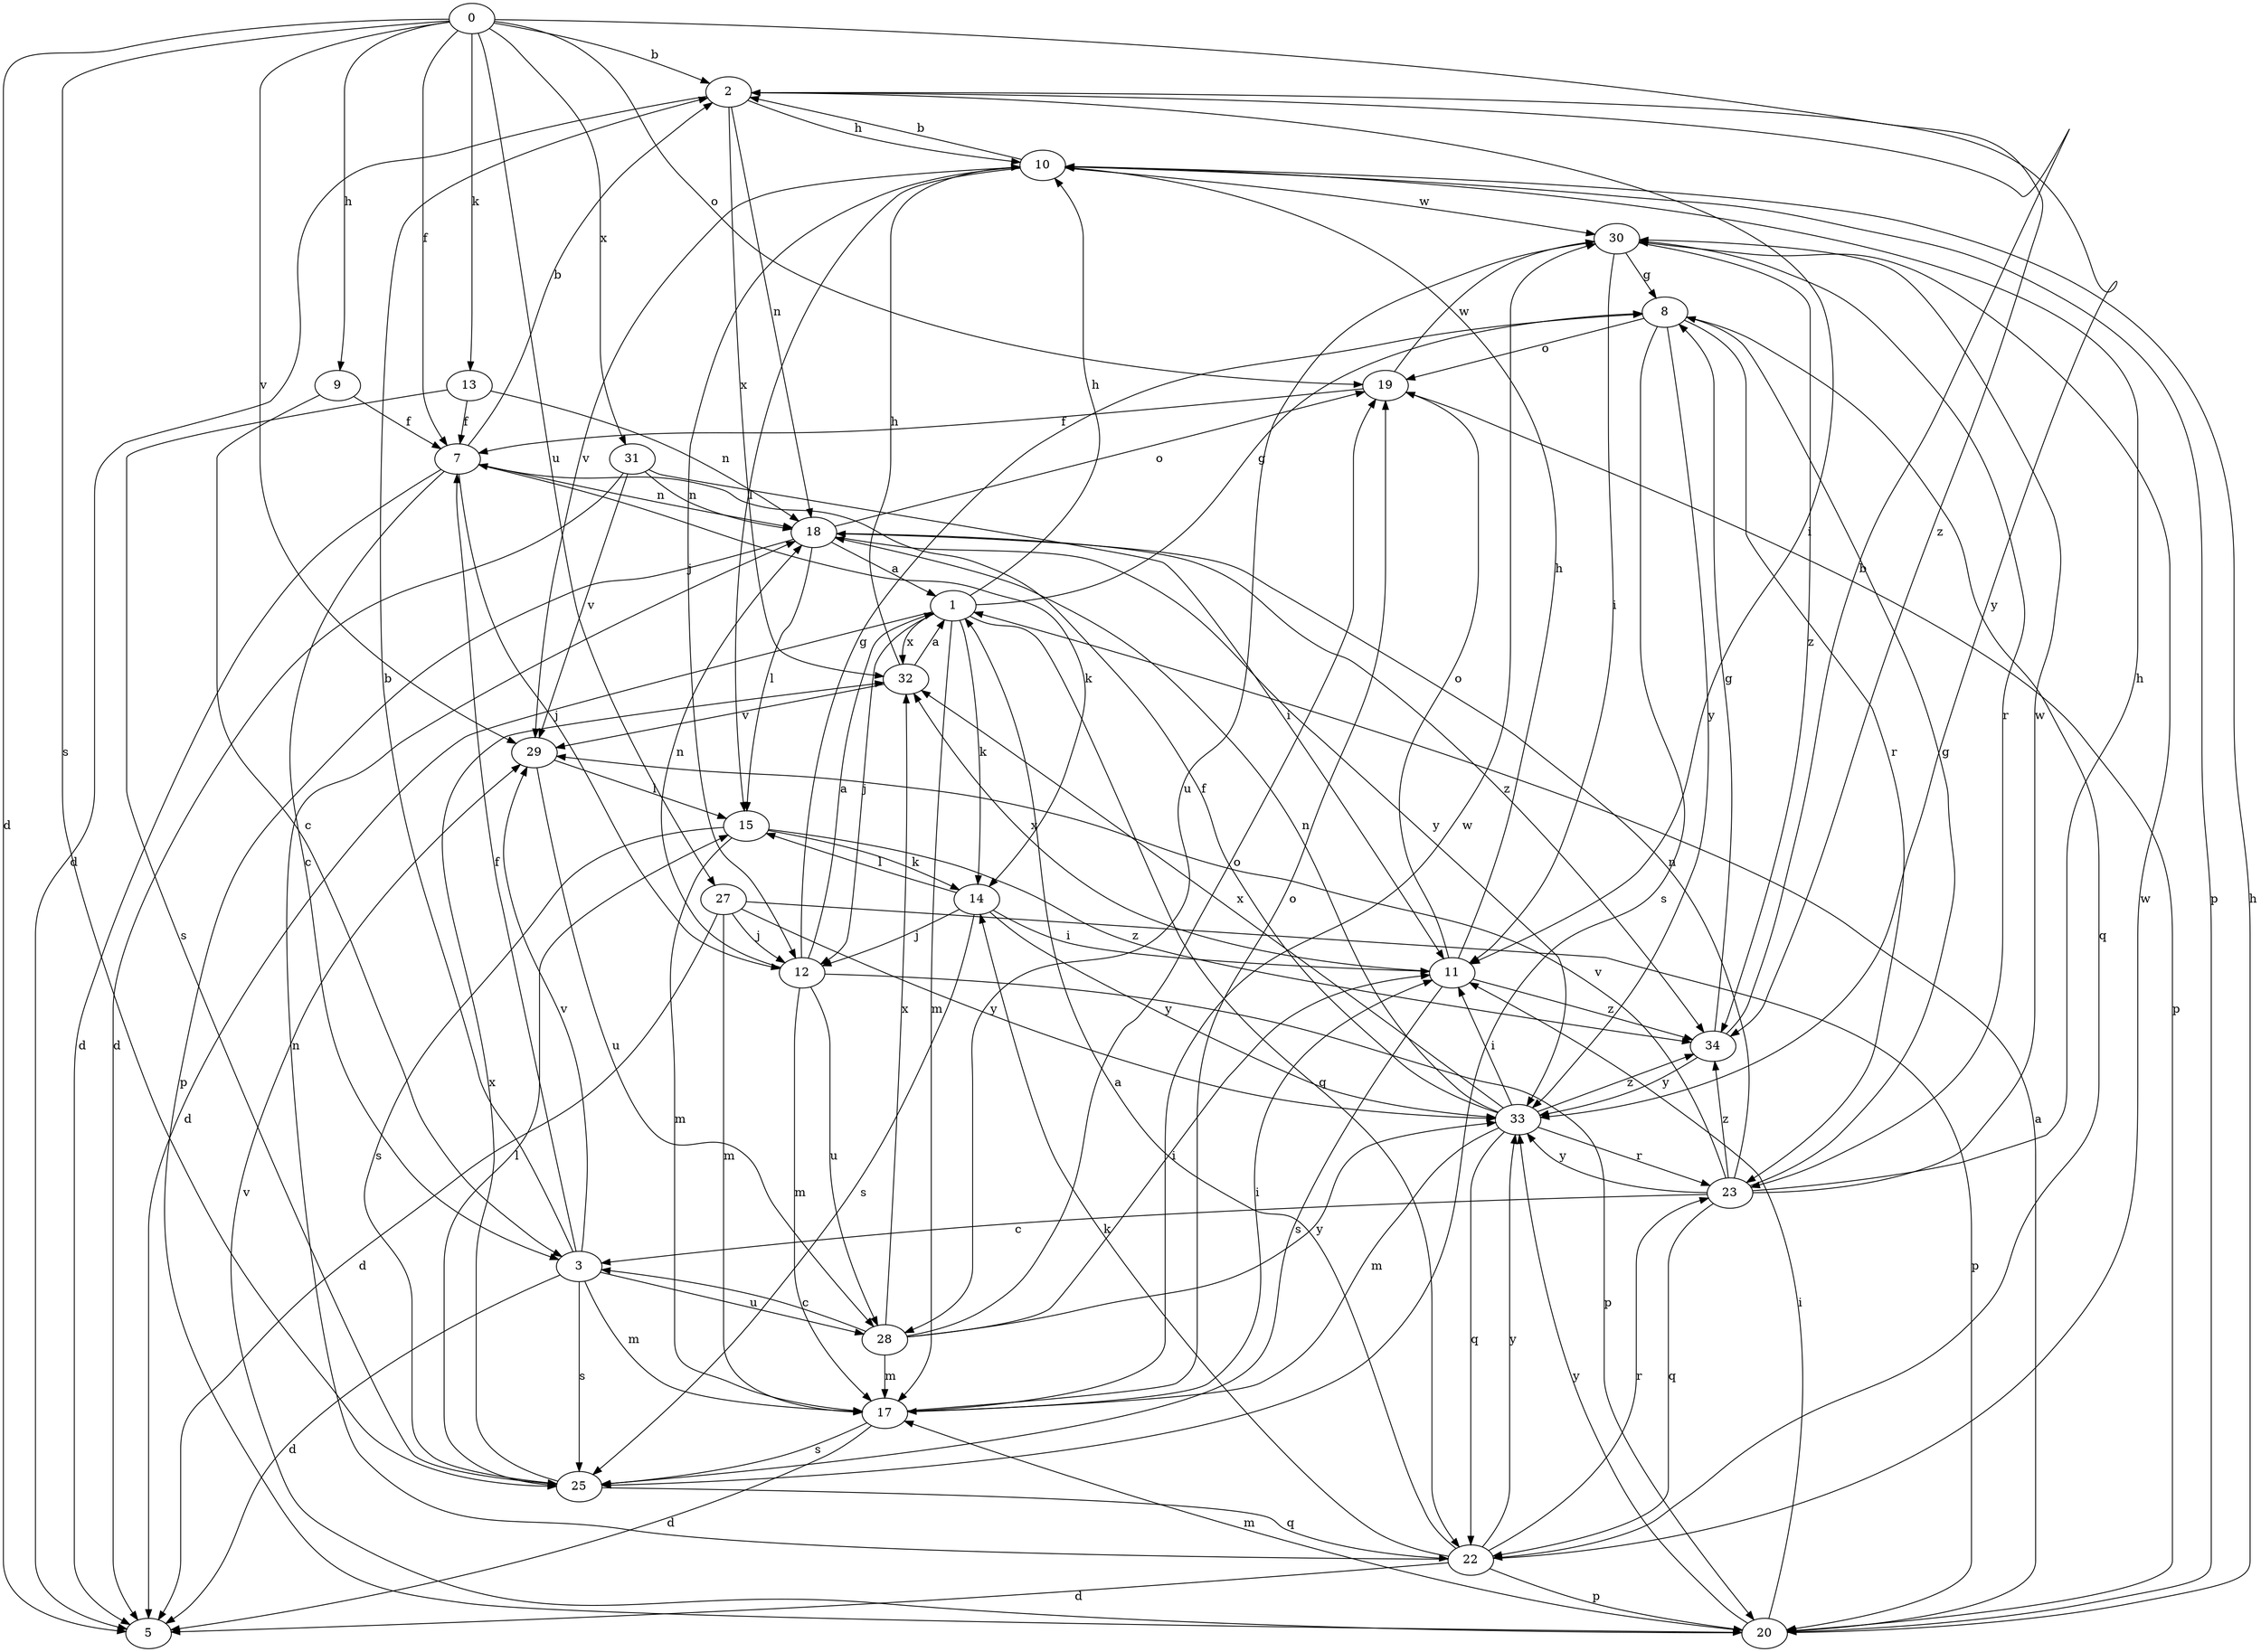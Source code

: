 strict digraph  {
0;
1;
2;
3;
5;
7;
8;
9;
10;
11;
12;
13;
14;
15;
17;
18;
19;
20;
22;
23;
25;
27;
28;
29;
30;
31;
32;
33;
34;
0 -> 2  [label=b];
0 -> 5  [label=d];
0 -> 7  [label=f];
0 -> 9  [label=h];
0 -> 13  [label=k];
0 -> 19  [label=o];
0 -> 25  [label=s];
0 -> 27  [label=u];
0 -> 29  [label=v];
0 -> 31  [label=x];
0 -> 34  [label=z];
1 -> 5  [label=d];
1 -> 8  [label=g];
1 -> 10  [label=h];
1 -> 12  [label=j];
1 -> 14  [label=k];
1 -> 17  [label=m];
1 -> 22  [label=q];
1 -> 32  [label=x];
2 -> 5  [label=d];
2 -> 10  [label=h];
2 -> 11  [label=i];
2 -> 18  [label=n];
2 -> 32  [label=x];
2 -> 33  [label=y];
3 -> 2  [label=b];
3 -> 5  [label=d];
3 -> 7  [label=f];
3 -> 17  [label=m];
3 -> 25  [label=s];
3 -> 28  [label=u];
3 -> 29  [label=v];
7 -> 2  [label=b];
7 -> 3  [label=c];
7 -> 5  [label=d];
7 -> 12  [label=j];
7 -> 14  [label=k];
7 -> 18  [label=n];
8 -> 19  [label=o];
8 -> 22  [label=q];
8 -> 23  [label=r];
8 -> 25  [label=s];
8 -> 33  [label=y];
9 -> 3  [label=c];
9 -> 7  [label=f];
10 -> 2  [label=b];
10 -> 12  [label=j];
10 -> 15  [label=l];
10 -> 20  [label=p];
10 -> 29  [label=v];
10 -> 30  [label=w];
11 -> 10  [label=h];
11 -> 19  [label=o];
11 -> 25  [label=s];
11 -> 32  [label=x];
11 -> 34  [label=z];
12 -> 1  [label=a];
12 -> 8  [label=g];
12 -> 17  [label=m];
12 -> 18  [label=n];
12 -> 20  [label=p];
12 -> 28  [label=u];
13 -> 7  [label=f];
13 -> 18  [label=n];
13 -> 25  [label=s];
14 -> 11  [label=i];
14 -> 12  [label=j];
14 -> 15  [label=l];
14 -> 25  [label=s];
14 -> 33  [label=y];
15 -> 14  [label=k];
15 -> 17  [label=m];
15 -> 25  [label=s];
15 -> 34  [label=z];
17 -> 5  [label=d];
17 -> 11  [label=i];
17 -> 19  [label=o];
17 -> 25  [label=s];
17 -> 30  [label=w];
18 -> 1  [label=a];
18 -> 15  [label=l];
18 -> 19  [label=o];
18 -> 20  [label=p];
18 -> 33  [label=y];
18 -> 34  [label=z];
19 -> 7  [label=f];
19 -> 20  [label=p];
19 -> 30  [label=w];
20 -> 1  [label=a];
20 -> 10  [label=h];
20 -> 11  [label=i];
20 -> 17  [label=m];
20 -> 29  [label=v];
20 -> 33  [label=y];
22 -> 1  [label=a];
22 -> 5  [label=d];
22 -> 14  [label=k];
22 -> 18  [label=n];
22 -> 20  [label=p];
22 -> 23  [label=r];
22 -> 30  [label=w];
22 -> 33  [label=y];
23 -> 3  [label=c];
23 -> 8  [label=g];
23 -> 10  [label=h];
23 -> 18  [label=n];
23 -> 22  [label=q];
23 -> 29  [label=v];
23 -> 30  [label=w];
23 -> 33  [label=y];
23 -> 34  [label=z];
25 -> 15  [label=l];
25 -> 22  [label=q];
25 -> 32  [label=x];
27 -> 5  [label=d];
27 -> 12  [label=j];
27 -> 17  [label=m];
27 -> 20  [label=p];
27 -> 33  [label=y];
28 -> 3  [label=c];
28 -> 11  [label=i];
28 -> 17  [label=m];
28 -> 19  [label=o];
28 -> 32  [label=x];
28 -> 33  [label=y];
29 -> 15  [label=l];
29 -> 28  [label=u];
30 -> 8  [label=g];
30 -> 11  [label=i];
30 -> 23  [label=r];
30 -> 28  [label=u];
30 -> 34  [label=z];
31 -> 5  [label=d];
31 -> 11  [label=i];
31 -> 18  [label=n];
31 -> 29  [label=v];
32 -> 1  [label=a];
32 -> 10  [label=h];
32 -> 29  [label=v];
33 -> 7  [label=f];
33 -> 11  [label=i];
33 -> 17  [label=m];
33 -> 18  [label=n];
33 -> 22  [label=q];
33 -> 23  [label=r];
33 -> 32  [label=x];
33 -> 34  [label=z];
34 -> 2  [label=b];
34 -> 8  [label=g];
34 -> 33  [label=y];
}
